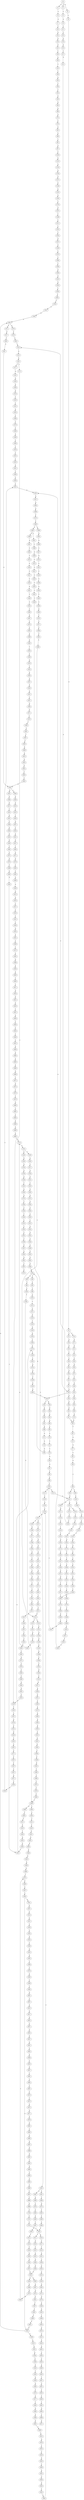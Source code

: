 strict digraph  {
	S0 -> S1 [ label = A ];
	S0 -> S2 [ label = C ];
	S0 -> S3 [ label = G ];
	S1 -> S4 [ label = C ];
	S2 -> S5 [ label = C ];
	S3 -> S6 [ label = C ];
	S4 -> S7 [ label = G ];
	S5 -> S8 [ label = G ];
	S6 -> S9 [ label = G ];
	S7 -> S10 [ label = T ];
	S8 -> S11 [ label = C ];
	S9 -> S12 [ label = C ];
	S9 -> S13 [ label = T ];
	S10 -> S14 [ label = G ];
	S11 -> S15 [ label = C ];
	S12 -> S16 [ label = A ];
	S13 -> S17 [ label = A ];
	S14 -> S18 [ label = G ];
	S15 -> S19 [ label = G ];
	S16 -> S20 [ label = G ];
	S17 -> S21 [ label = G ];
	S18 -> S22 [ label = G ];
	S19 -> S23 [ label = G ];
	S20 -> S24 [ label = C ];
	S21 -> S25 [ label = C ];
	S22 -> S26 [ label = T ];
	S23 -> S27 [ label = T ];
	S24 -> S28 [ label = C ];
	S25 -> S29 [ label = C ];
	S26 -> S30 [ label = A ];
	S27 -> S31 [ label = G ];
	S28 -> S32 [ label = G ];
	S29 -> S33 [ label = G ];
	S30 -> S34 [ label = C ];
	S31 -> S35 [ label = G ];
	S32 -> S36 [ label = G ];
	S33 -> S37 [ label = C ];
	S34 -> S38 [ label = T ];
	S35 -> S39 [ label = T ];
	S35 -> S40 [ label = A ];
	S36 -> S41 [ label = T ];
	S37 -> S42 [ label = T ];
	S38 -> S43 [ label = A ];
	S39 -> S44 [ label = G ];
	S39 -> S45 [ label = T ];
	S40 -> S46 [ label = A ];
	S41 -> S47 [ label = G ];
	S42 -> S48 [ label = G ];
	S43 -> S49 [ label = T ];
	S44 -> S50 [ label = G ];
	S45 -> S51 [ label = A ];
	S46 -> S52 [ label = G ];
	S47 -> S35 [ label = G ];
	S48 -> S53 [ label = G ];
	S49 -> S54 [ label = T ];
	S50 -> S55 [ label = A ];
	S51 -> S56 [ label = G ];
	S52 -> S57 [ label = A ];
	S53 -> S58 [ label = A ];
	S54 -> S59 [ label = G ];
	S55 -> S60 [ label = A ];
	S56 -> S61 [ label = A ];
	S57 -> S62 [ label = A ];
	S58 -> S63 [ label = A ];
	S59 -> S64 [ label = G ];
	S60 -> S65 [ label = C ];
	S61 -> S66 [ label = A ];
	S62 -> S67 [ label = C ];
	S63 -> S68 [ label = G ];
	S64 -> S69 [ label = A ];
	S65 -> S70 [ label = C ];
	S66 -> S71 [ label = G ];
	S67 -> S72 [ label = G ];
	S68 -> S73 [ label = A ];
	S69 -> S74 [ label = A ];
	S70 -> S75 [ label = T ];
	S71 -> S76 [ label = G ];
	S72 -> S77 [ label = G ];
	S73 -> S62 [ label = A ];
	S74 -> S78 [ label = C ];
	S75 -> S79 [ label = C ];
	S76 -> S80 [ label = G ];
	S77 -> S81 [ label = C ];
	S78 -> S82 [ label = G ];
	S79 -> S83 [ label = G ];
	S80 -> S84 [ label = G ];
	S81 -> S85 [ label = A ];
	S82 -> S86 [ label = G ];
	S83 -> S87 [ label = G ];
	S84 -> S88 [ label = T ];
	S84 -> S89 [ label = G ];
	S85 -> S90 [ label = C ];
	S86 -> S91 [ label = T ];
	S87 -> S92 [ label = C ];
	S88 -> S93 [ label = C ];
	S89 -> S94 [ label = T ];
	S90 -> S95 [ label = C ];
	S90 -> S96 [ label = T ];
	S91 -> S97 [ label = A ];
	S92 -> S98 [ label = A ];
	S93 -> S99 [ label = T ];
	S94 -> S100 [ label = C ];
	S95 -> S101 [ label = G ];
	S96 -> S102 [ label = G ];
	S97 -> S103 [ label = C ];
	S98 -> S104 [ label = C ];
	S99 -> S105 [ label = C ];
	S100 -> S106 [ label = C ];
	S101 -> S107 [ label = A ];
	S101 -> S108 [ label = G ];
	S102 -> S109 [ label = G ];
	S103 -> S110 [ label = G ];
	S104 -> S111 [ label = G ];
	S104 -> S112 [ label = C ];
	S105 -> S113 [ label = T ];
	S106 -> S114 [ label = G ];
	S107 -> S115 [ label = G ];
	S107 -> S116 [ label = A ];
	S108 -> S117 [ label = G ];
	S109 -> S118 [ label = G ];
	S110 -> S119 [ label = A ];
	S111 -> S120 [ label = C ];
	S112 -> S101 [ label = G ];
	S113 -> S121 [ label = C ];
	S114 -> S122 [ label = C ];
	S114 -> S123 [ label = T ];
	S115 -> S124 [ label = T ];
	S116 -> S125 [ label = T ];
	S117 -> S126 [ label = A ];
	S118 -> S127 [ label = A ];
	S119 -> S128 [ label = A ];
	S120 -> S129 [ label = G ];
	S121 -> S130 [ label = G ];
	S122 -> S131 [ label = C ];
	S123 -> S132 [ label = C ];
	S124 -> S133 [ label = C ];
	S125 -> S134 [ label = G ];
	S126 -> S135 [ label = A ];
	S127 -> S136 [ label = A ];
	S128 -> S137 [ label = G ];
	S129 -> S138 [ label = C ];
	S130 -> S139 [ label = T ];
	S131 -> S140 [ label = G ];
	S132 -> S141 [ label = G ];
	S133 -> S142 [ label = C ];
	S134 -> S143 [ label = T ];
	S135 -> S144 [ label = T ];
	S136 -> S145 [ label = C ];
	S137 -> S146 [ label = A ];
	S138 -> S147 [ label = G ];
	S139 -> S148 [ label = G ];
	S140 -> S149 [ label = G ];
	S141 -> S150 [ label = G ];
	S142 -> S151 [ label = A ];
	S143 -> S152 [ label = A ];
	S144 -> S153 [ label = T ];
	S145 -> S154 [ label = T ];
	S146 -> S155 [ label = A ];
	S147 -> S156 [ label = C ];
	S147 -> S157 [ label = G ];
	S148 -> S158 [ label = G ];
	S149 -> S159 [ label = A ];
	S150 -> S160 [ label = A ];
	S151 -> S161 [ label = G ];
	S152 -> S162 [ label = G ];
	S153 -> S163 [ label = G ];
	S154 -> S164 [ label = G ];
	S155 -> S165 [ label = G ];
	S156 -> S166 [ label = G ];
	S157 -> S167 [ label = C ];
	S158 -> S168 [ label = T ];
	S159 -> S169 [ label = A ];
	S160 -> S170 [ label = A ];
	S161 -> S171 [ label = T ];
	S161 -> S172 [ label = C ];
	S162 -> S173 [ label = T ];
	S163 -> S174 [ label = A ];
	S164 -> S175 [ label = G ];
	S165 -> S176 [ label = T ];
	S166 -> S177 [ label = T ];
	S167 -> S178 [ label = T ];
	S168 -> S179 [ label = A ];
	S169 -> S180 [ label = C ];
	S170 -> S181 [ label = C ];
	S171 -> S182 [ label = A ];
	S172 -> S183 [ label = T ];
	S173 -> S184 [ label = T ];
	S174 -> S185 [ label = A ];
	S175 -> S186 [ label = A ];
	S176 -> S187 [ label = G ];
	S177 -> S188 [ label = C ];
	S178 -> S189 [ label = G ];
	S179 -> S190 [ label = C ];
	S180 -> S191 [ label = T ];
	S181 -> S192 [ label = A ];
	S181 -> S193 [ label = T ];
	S182 -> S194 [ label = G ];
	S183 -> S195 [ label = T ];
	S184 -> S196 [ label = T ];
	S185 -> S197 [ label = C ];
	S186 -> S198 [ label = C ];
	S187 -> S199 [ label = T ];
	S188 -> S200 [ label = G ];
	S189 -> S201 [ label = G ];
	S190 -> S202 [ label = C ];
	S191 -> S203 [ label = G ];
	S192 -> S204 [ label = G ];
	S193 -> S205 [ label = A ];
	S194 -> S206 [ label = G ];
	S195 -> S207 [ label = C ];
	S196 -> S208 [ label = C ];
	S197 -> S209 [ label = C ];
	S198 -> S210 [ label = C ];
	S199 -> S211 [ label = C ];
	S200 -> S212 [ label = A ];
	S201 -> S213 [ label = A ];
	S202 -> S214 [ label = G ];
	S203 -> S215 [ label = C ];
	S204 -> S216 [ label = G ];
	S205 -> S217 [ label = C ];
	S206 -> S218 [ label = G ];
	S207 -> S219 [ label = A ];
	S208 -> S220 [ label = A ];
	S209 -> S221 [ label = C ];
	S210 -> S222 [ label = C ];
	S211 -> S223 [ label = C ];
	S212 -> S224 [ label = C ];
	S213 -> S225 [ label = A ];
	S214 -> S226 [ label = G ];
	S215 -> S227 [ label = A ];
	S216 -> S228 [ label = A ];
	S217 -> S229 [ label = A ];
	S218 -> S230 [ label = T ];
	S219 -> S231 [ label = C ];
	S220 -> S232 [ label = C ];
	S221 -> S233 [ label = G ];
	S222 -> S234 [ label = G ];
	S223 -> S235 [ label = T ];
	S224 -> S236 [ label = G ];
	S225 -> S237 [ label = T ];
	S226 -> S238 [ label = T ];
	S227 -> S239 [ label = A ];
	S228 -> S240 [ label = A ];
	S229 -> S241 [ label = A ];
	S230 -> S242 [ label = C ];
	S231 -> S243 [ label = G ];
	S232 -> S244 [ label = T ];
	S233 -> S245 [ label = T ];
	S234 -> S246 [ label = T ];
	S235 -> S247 [ label = G ];
	S236 -> S248 [ label = C ];
	S237 -> S249 [ label = G ];
	S238 -> S250 [ label = G ];
	S239 -> S251 [ label = C ];
	S240 -> S252 [ label = T ];
	S241 -> S253 [ label = C ];
	S242 -> S254 [ label = A ];
	S243 -> S255 [ label = C ];
	S244 -> S256 [ label = C ];
	S245 -> S257 [ label = C ];
	S246 -> S258 [ label = C ];
	S247 -> S259 [ label = G ];
	S248 -> S260 [ label = G ];
	S249 -> S261 [ label = G ];
	S250 -> S262 [ label = G ];
	S251 -> S263 [ label = C ];
	S252 -> S264 [ label = A ];
	S253 -> S265 [ label = G ];
	S254 -> S266 [ label = C ];
	S255 -> S267 [ label = C ];
	S256 -> S268 [ label = C ];
	S257 -> S269 [ label = T ];
	S258 -> S269 [ label = T ];
	S259 -> S270 [ label = C ];
	S260 -> S271 [ label = C ];
	S261 -> S272 [ label = G ];
	S262 -> S39 [ label = T ];
	S263 -> S273 [ label = A ];
	S264 -> S274 [ label = G ];
	S265 -> S275 [ label = A ];
	S266 -> S276 [ label = T ];
	S267 -> S277 [ label = C ];
	S268 -> S278 [ label = T ];
	S269 -> S279 [ label = C ];
	S270 -> S280 [ label = C ];
	S271 -> S281 [ label = C ];
	S272 -> S282 [ label = G ];
	S273 -> S283 [ label = G ];
	S274 -> S284 [ label = T ];
	S275 -> S285 [ label = A ];
	S276 -> S286 [ label = C ];
	S277 -> S287 [ label = T ];
	S278 -> S288 [ label = T ];
	S279 -> S289 [ label = G ];
	S280 -> S290 [ label = T ];
	S281 -> S291 [ label = T ];
	S282 -> S292 [ label = T ];
	S283 -> S293 [ label = A ];
	S284 -> S294 [ label = C ];
	S285 -> S295 [ label = A ];
	S286 -> S296 [ label = G ];
	S287 -> S297 [ label = T ];
	S288 -> S298 [ label = T ];
	S289 -> S299 [ label = G ];
	S290 -> S300 [ label = G ];
	S291 -> S301 [ label = C ];
	S292 -> S302 [ label = C ];
	S293 -> S303 [ label = A ];
	S294 -> S304 [ label = T ];
	S295 -> S305 [ label = A ];
	S296 -> S306 [ label = C ];
	S297 -> S307 [ label = C ];
	S298 -> S308 [ label = C ];
	S299 -> S309 [ label = C ];
	S300 -> S310 [ label = G ];
	S301 -> S311 [ label = G ];
	S302 -> S312 [ label = C ];
	S303 -> S313 [ label = C ];
	S304 -> S314 [ label = C ];
	S305 -> S315 [ label = C ];
	S306 -> S316 [ label = T ];
	S307 -> S317 [ label = A ];
	S308 -> S318 [ label = A ];
	S309 -> S319 [ label = A ];
	S310 -> S320 [ label = G ];
	S311 -> S321 [ label = G ];
	S312 -> S114 [ label = G ];
	S313 -> S322 [ label = A ];
	S314 -> S323 [ label = T ];
	S315 -> S324 [ label = A ];
	S316 -> S325 [ label = T ];
	S317 -> S326 [ label = T ];
	S318 -> S327 [ label = T ];
	S319 -> S104 [ label = C ];
	S320 -> S328 [ label = T ];
	S321 -> S329 [ label = G ];
	S322 -> S330 [ label = G ];
	S323 -> S331 [ label = C ];
	S324 -> S332 [ label = G ];
	S325 -> S333 [ label = C ];
	S326 -> S334 [ label = C ];
	S327 -> S335 [ label = C ];
	S328 -> S336 [ label = C ];
	S329 -> S337 [ label = C ];
	S330 -> S338 [ label = C ];
	S331 -> S339 [ label = T ];
	S332 -> S340 [ label = A ];
	S333 -> S341 [ label = A ];
	S334 -> S342 [ label = C ];
	S335 -> S343 [ label = C ];
	S336 -> S344 [ label = C ];
	S337 -> S345 [ label = T ];
	S338 -> S346 [ label = C ];
	S339 -> S347 [ label = G ];
	S340 -> S348 [ label = A ];
	S341 -> S349 [ label = T ];
	S342 -> S350 [ label = A ];
	S343 -> S350 [ label = A ];
	S344 -> S351 [ label = C ];
	S345 -> S352 [ label = C ];
	S346 -> S353 [ label = G ];
	S347 -> S354 [ label = A ];
	S348 -> S355 [ label = G ];
	S349 -> S356 [ label = C ];
	S350 -> S357 [ label = G ];
	S351 -> S358 [ label = G ];
	S352 -> S359 [ label = A ];
	S353 -> S360 [ label = T ];
	S354 -> S361 [ label = G ];
	S355 -> S362 [ label = G ];
	S356 -> S342 [ label = C ];
	S357 -> S363 [ label = A ];
	S358 -> S364 [ label = A ];
	S359 -> S365 [ label = C ];
	S360 -> S366 [ label = C ];
	S361 -> S367 [ label = T ];
	S362 -> S368 [ label = G ];
	S363 -> S369 [ label = A ];
	S364 -> S370 [ label = G ];
	S364 -> S371 [ label = A ];
	S365 -> S372 [ label = G ];
	S366 -> S373 [ label = C ];
	S367 -> S374 [ label = A ];
	S368 -> S84 [ label = G ];
	S369 -> S375 [ label = C ];
	S370 -> S376 [ label = T ];
	S371 -> S377 [ label = G ];
	S372 -> S378 [ label = T ];
	S373 -> S379 [ label = T ];
	S375 -> S380 [ label = C ];
	S376 -> S381 [ label = C ];
	S377 -> S382 [ label = T ];
	S378 -> S383 [ label = C ];
	S379 -> S384 [ label = C ];
	S380 -> S385 [ label = A ];
	S380 -> S386 [ label = G ];
	S381 -> S142 [ label = C ];
	S382 -> S387 [ label = C ];
	S383 -> S388 [ label = C ];
	S384 -> S389 [ label = T ];
	S385 -> S390 [ label = G ];
	S385 -> S391 [ label = C ];
	S386 -> S392 [ label = G ];
	S387 -> S393 [ label = G ];
	S388 -> S394 [ label = A ];
	S389 -> S395 [ label = T ];
	S389 -> S396 [ label = G ];
	S390 -> S397 [ label = A ];
	S391 -> S398 [ label = C ];
	S392 -> S399 [ label = A ];
	S393 -> S400 [ label = C ];
	S393 -> S401 [ label = A ];
	S394 -> S402 [ label = G ];
	S395 -> S403 [ label = C ];
	S396 -> S404 [ label = T ];
	S397 -> S405 [ label = C ];
	S398 -> S406 [ label = A ];
	S399 -> S407 [ label = C ];
	S400 -> S408 [ label = G ];
	S401 -> S409 [ label = G ];
	S402 -> S410 [ label = C ];
	S403 -> S411 [ label = T ];
	S404 -> S412 [ label = C ];
	S405 -> S413 [ label = T ];
	S406 -> S414 [ label = C ];
	S407 -> S415 [ label = G ];
	S408 -> S416 [ label = G ];
	S409 -> S417 [ label = G ];
	S410 -> S183 [ label = T ];
	S411 -> S418 [ label = C ];
	S412 -> S419 [ label = G ];
	S413 -> S420 [ label = C ];
	S414 -> S421 [ label = C ];
	S415 -> S422 [ label = C ];
	S416 -> S423 [ label = C ];
	S417 -> S424 [ label = T ];
	S418 -> S425 [ label = G ];
	S419 -> S426 [ label = T ];
	S420 -> S427 [ label = C ];
	S421 -> S428 [ label = C ];
	S422 -> S429 [ label = C ];
	S423 -> S430 [ label = T ];
	S424 -> S431 [ label = A ];
	S425 -> S432 [ label = G ];
	S426 -> S433 [ label = G ];
	S427 -> S434 [ label = C ];
	S428 -> S435 [ label = C ];
	S429 -> S436 [ label = C ];
	S430 -> S437 [ label = A ];
	S431 -> S438 [ label = T ];
	S432 -> S439 [ label = A ];
	S433 -> S440 [ label = G ];
	S434 -> S441 [ label = A ];
	S435 -> S442 [ label = T ];
	S436 -> S443 [ label = A ];
	S437 -> S444 [ label = T ];
	S438 -> S445 [ label = A ];
	S439 -> S446 [ label = G ];
	S440 -> S447 [ label = T ];
	S441 -> S448 [ label = T ];
	S442 -> S449 [ label = T ];
	S443 -> S450 [ label = T ];
	S444 -> S451 [ label = A ];
	S445 -> S452 [ label = A ];
	S446 -> S453 [ label = A ];
	S447 -> S179 [ label = A ];
	S448 -> S454 [ label = C ];
	S449 -> S455 [ label = C ];
	S450 -> S456 [ label = C ];
	S451 -> S457 [ label = G ];
	S452 -> S458 [ label = G ];
	S453 -> S459 [ label = G ];
	S454 -> S460 [ label = T ];
	S455 -> S461 [ label = C ];
	S455 -> S462 [ label = G ];
	S456 -> S463 [ label = G ];
	S457 -> S464 [ label = T ];
	S458 -> S465 [ label = T ];
	S459 -> S466 [ label = G ];
	S460 -> S467 [ label = G ];
	S461 -> S468 [ label = T ];
	S462 -> S469 [ label = A ];
	S463 -> S470 [ label = T ];
	S464 -> S471 [ label = A ];
	S465 -> S472 [ label = C ];
	S466 -> S473 [ label = T ];
	S467 -> S474 [ label = C ];
	S468 -> S475 [ label = G ];
	S469 -> S476 [ label = T ];
	S470 -> S477 [ label = C ];
	S471 -> S478 [ label = G ];
	S472 -> S479 [ label = G ];
	S473 -> S480 [ label = C ];
	S474 -> S481 [ label = C ];
	S475 -> S482 [ label = T ];
	S476 -> S483 [ label = C ];
	S477 -> S484 [ label = C ];
	S478 -> S485 [ label = C ];
	S479 -> S486 [ label = T ];
	S480 -> S487 [ label = C ];
	S481 -> S488 [ label = A ];
	S482 -> S489 [ label = C ];
	S483 -> S490 [ label = G ];
	S484 -> S491 [ label = T ];
	S485 -> S492 [ label = C ];
	S486 -> S493 [ label = G ];
	S487 -> S494 [ label = C ];
	S488 -> S495 [ label = G ];
	S489 -> S496 [ label = C ];
	S490 -> S497 [ label = T ];
	S491 -> S498 [ label = C ];
	S492 -> S499 [ label = G ];
	S493 -> S500 [ label = G ];
	S494 -> S501 [ label = A ];
	S494 -> S502 [ label = G ];
	S495 -> S503 [ label = T ];
	S496 -> S504 [ label = T ];
	S497 -> S505 [ label = T ];
	S498 -> S389 [ label = T ];
	S499 -> S506 [ label = A ];
	S500 -> S447 [ label = T ];
	S501 -> S507 [ label = G ];
	S502 -> S508 [ label = G ];
	S502 -> S364 [ label = A ];
	S503 -> S509 [ label = C ];
	S504 -> S510 [ label = A ];
	S504 -> S511 [ label = T ];
	S505 -> S512 [ label = T ];
	S506 -> S513 [ label = A ];
	S507 -> S514 [ label = A ];
	S508 -> S515 [ label = A ];
	S509 -> S516 [ label = G ];
	S510 -> S517 [ label = C ];
	S511 -> S518 [ label = G ];
	S512 -> S519 [ label = G ];
	S513 -> S520 [ label = A ];
	S514 -> S521 [ label = G ];
	S515 -> S522 [ label = G ];
	S516 -> S523 [ label = T ];
	S517 -> S524 [ label = T ];
	S518 -> S525 [ label = T ];
	S519 -> S526 [ label = T ];
	S520 -> S527 [ label = C ];
	S521 -> S528 [ label = C ];
	S522 -> S529 [ label = G ];
	S523 -> S530 [ label = A ];
	S524 -> S531 [ label = A ];
	S525 -> S532 [ label = A ];
	S526 -> S533 [ label = A ];
	S527 -> S534 [ label = C ];
	S528 -> S535 [ label = C ];
	S529 -> S536 [ label = C ];
	S530 -> S537 [ label = A ];
	S531 -> S538 [ label = C ];
	S532 -> S539 [ label = G ];
	S533 -> S540 [ label = G ];
	S534 -> S541 [ label = C ];
	S535 -> S542 [ label = A ];
	S536 -> S543 [ label = G ];
	S537 -> S544 [ label = G ];
	S538 -> S545 [ label = C ];
	S539 -> S546 [ label = G ];
	S540 -> S547 [ label = G ];
	S541 -> S548 [ label = C ];
	S542 -> S549 [ label = C ];
	S543 -> S550 [ label = T ];
	S544 -> S551 [ label = A ];
	S545 -> S552 [ label = A ];
	S546 -> S553 [ label = A ];
	S547 -> S553 [ label = A ];
	S548 -> S554 [ label = G ];
	S549 -> S555 [ label = G ];
	S550 -> S556 [ label = G ];
	S551 -> S557 [ label = C ];
	S552 -> S558 [ label = G ];
	S553 -> S559 [ label = G ];
	S553 -> S560 [ label = A ];
	S554 -> S561 [ label = A ];
	S555 -> S562 [ label = G ];
	S556 -> S563 [ label = G ];
	S557 -> S564 [ label = G ];
	S558 -> S565 [ label = G ];
	S559 -> S566 [ label = A ];
	S560 -> S567 [ label = A ];
	S561 -> S568 [ label = C ];
	S562 -> S569 [ label = T ];
	S563 -> S570 [ label = T ];
	S564 -> S571 [ label = G ];
	S565 -> S572 [ label = A ];
	S566 -> S573 [ label = G ];
	S567 -> S574 [ label = G ];
	S568 -> S575 [ label = T ];
	S569 -> S576 [ label = T ];
	S570 -> S577 [ label = A ];
	S571 -> S578 [ label = C ];
	S572 -> S579 [ label = G ];
	S573 -> S580 [ label = G ];
	S574 -> S581 [ label = G ];
	S575 -> S582 [ label = A ];
	S576 -> S583 [ label = A ];
	S577 -> S584 [ label = T ];
	S578 -> S585 [ label = T ];
	S579 -> S586 [ label = A ];
	S580 -> S473 [ label = T ];
	S581 -> S587 [ label = T ];
	S582 -> S588 [ label = G ];
	S583 -> S589 [ label = C ];
	S584 -> S590 [ label = G ];
	S585 -> S591 [ label = C ];
	S586 -> S592 [ label = G ];
	S587 -> S593 [ label = C ];
	S588 -> S594 [ label = A ];
	S589 -> S595 [ label = T ];
	S590 -> S596 [ label = A ];
	S591 -> S597 [ label = T ];
	S592 -> S598 [ label = T ];
	S593 -> S599 [ label = C ];
	S594 -> S600 [ label = A ];
	S595 -> S601 [ label = G ];
	S596 -> S602 [ label = G ];
	S597 -> S603 [ label = C ];
	S598 -> S604 [ label = C ];
	S599 -> S605 [ label = C ];
	S600 -> S606 [ label = T ];
	S601 -> S607 [ label = C ];
	S602 -> S608 [ label = C ];
	S603 -> S609 [ label = G ];
	S604 -> S610 [ label = A ];
	S605 -> S502 [ label = G ];
	S606 -> S611 [ label = C ];
	S607 -> S612 [ label = A ];
	S608 -> S613 [ label = G ];
	S609 -> S614 [ label = A ];
	S610 -> S615 [ label = G ];
	S611 -> S616 [ label = G ];
	S612 -> S617 [ label = G ];
	S613 -> S618 [ label = G ];
	S614 -> S619 [ label = A ];
	S615 -> S620 [ label = G ];
	S616 -> S621 [ label = G ];
	S617 -> S622 [ label = A ];
	S618 -> S623 [ label = T ];
	S619 -> S624 [ label = G ];
	S620 -> S625 [ label = A ];
	S621 -> S626 [ label = G ];
	S622 -> S627 [ label = C ];
	S623 -> S628 [ label = C ];
	S624 -> S629 [ label = T ];
	S625 -> S630 [ label = C ];
	S626 -> S631 [ label = T ];
	S627 -> S632 [ label = G ];
	S628 -> S633 [ label = G ];
	S629 -> S634 [ label = C ];
	S630 -> S635 [ label = C ];
	S631 -> S636 [ label = A ];
	S632 -> S637 [ label = G ];
	S633 -> S638 [ label = C ];
	S634 -> S393 [ label = G ];
	S635 -> S639 [ label = A ];
	S636 -> S640 [ label = T ];
	S637 -> S641 [ label = A ];
	S638 -> S642 [ label = A ];
	S639 -> S643 [ label = G ];
	S640 -> S644 [ label = C ];
	S641 -> S645 [ label = C ];
	S642 -> S646 [ label = C ];
	S643 -> S647 [ label = T ];
	S644 -> S648 [ label = C ];
	S645 -> S649 [ label = A ];
	S646 -> S650 [ label = G ];
	S647 -> S651 [ label = C ];
	S648 -> S652 [ label = C ];
	S649 -> S653 [ label = C ];
	S650 -> S654 [ label = C ];
	S651 -> S655 [ label = T ];
	S652 -> S656 [ label = G ];
	S653 -> S657 [ label = A ];
	S654 -> S658 [ label = G ];
	S655 -> S659 [ label = C ];
	S656 -> S660 [ label = A ];
	S657 -> S661 [ label = C ];
	S658 -> S138 [ label = C ];
	S659 -> S662 [ label = T ];
	S660 -> S663 [ label = A ];
	S661 -> S664 [ label = C ];
	S662 -> S665 [ label = G ];
	S663 -> S666 [ label = A ];
	S664 -> S667 [ label = T ];
	S665 -> S668 [ label = T ];
	S666 -> S669 [ label = G ];
	S667 -> S670 [ label = C ];
	S668 -> S671 [ label = A ];
	S669 -> S672 [ label = T ];
	S670 -> S673 [ label = T ];
	S672 -> S674 [ label = G ];
	S673 -> S675 [ label = A ];
	S674 -> S676 [ label = T ];
	S675 -> S677 [ label = G ];
	S676 -> S678 [ label = C ];
	S677 -> S679 [ label = A ];
	S678 -> S680 [ label = G ];
	S679 -> S681 [ label = A ];
	S680 -> S682 [ label = T ];
	S681 -> S683 [ label = C ];
	S682 -> S684 [ label = C ];
	S683 -> S685 [ label = G ];
	S684 -> S686 [ label = G ];
	S685 -> S687 [ label = A ];
	S686 -> S688 [ label = G ];
	S687 -> S689 [ label = G ];
	S688 -> S690 [ label = A ];
	S689 -> S691 [ label = G ];
	S690 -> S170 [ label = A ];
	S691 -> S692 [ label = T ];
	S692 -> S693 [ label = G ];
	S693 -> S694 [ label = T ];
	S694 -> S695 [ label = C ];
	S695 -> S696 [ label = C ];
	S696 -> S697 [ label = C ];
	S697 -> S698 [ label = T ];
	S698 -> S699 [ label = G ];
	S699 -> S700 [ label = T ];
	S700 -> S701 [ label = C ];
	S701 -> S702 [ label = C ];
	S702 -> S504 [ label = T ];
}
